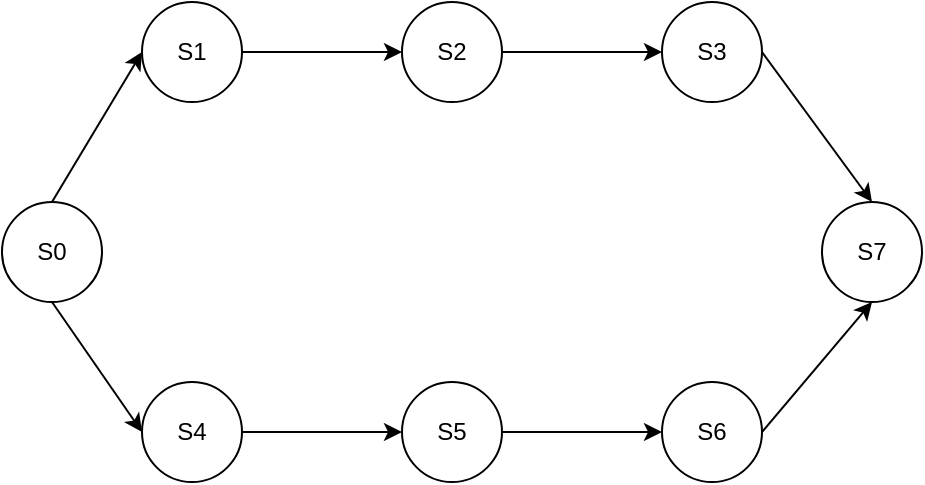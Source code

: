 <mxfile version="18.1.3" type="github">
  <diagram id="kMGO6WPoYXXGm9ZPo5Ty" name="Page-1">
    <mxGraphModel dx="710" dy="476" grid="1" gridSize="10" guides="1" tooltips="1" connect="1" arrows="1" fold="1" page="1" pageScale="1" pageWidth="1169" pageHeight="1654" math="0" shadow="0">
      <root>
        <mxCell id="0" />
        <mxCell id="1" parent="0" />
        <mxCell id="a9hxf8H1GxBE0yqZZdkx-2" value="S2" style="ellipse;whiteSpace=wrap;html=1;aspect=fixed;" vertex="1" parent="1">
          <mxGeometry x="280" y="90" width="50" height="50" as="geometry" />
        </mxCell>
        <mxCell id="a9hxf8H1GxBE0yqZZdkx-4" value="S1" style="ellipse;whiteSpace=wrap;html=1;aspect=fixed;" vertex="1" parent="1">
          <mxGeometry x="150" y="90" width="50" height="50" as="geometry" />
        </mxCell>
        <mxCell id="a9hxf8H1GxBE0yqZZdkx-5" value="S0" style="ellipse;whiteSpace=wrap;html=1;aspect=fixed;" vertex="1" parent="1">
          <mxGeometry x="80" y="190" width="50" height="50" as="geometry" />
        </mxCell>
        <mxCell id="a9hxf8H1GxBE0yqZZdkx-6" value="S3" style="ellipse;whiteSpace=wrap;html=1;aspect=fixed;" vertex="1" parent="1">
          <mxGeometry x="410" y="90" width="50" height="50" as="geometry" />
        </mxCell>
        <mxCell id="a9hxf8H1GxBE0yqZZdkx-7" value="S4" style="ellipse;whiteSpace=wrap;html=1;aspect=fixed;" vertex="1" parent="1">
          <mxGeometry x="150" y="280" width="50" height="50" as="geometry" />
        </mxCell>
        <mxCell id="a9hxf8H1GxBE0yqZZdkx-8" value="S5" style="ellipse;whiteSpace=wrap;html=1;aspect=fixed;" vertex="1" parent="1">
          <mxGeometry x="280" y="280" width="50" height="50" as="geometry" />
        </mxCell>
        <mxCell id="a9hxf8H1GxBE0yqZZdkx-9" value="S6" style="ellipse;whiteSpace=wrap;html=1;aspect=fixed;" vertex="1" parent="1">
          <mxGeometry x="410" y="280" width="50" height="50" as="geometry" />
        </mxCell>
        <mxCell id="a9hxf8H1GxBE0yqZZdkx-11" value="S7" style="ellipse;whiteSpace=wrap;html=1;aspect=fixed;" vertex="1" parent="1">
          <mxGeometry x="490" y="190" width="50" height="50" as="geometry" />
        </mxCell>
        <mxCell id="a9hxf8H1GxBE0yqZZdkx-13" value="" style="endArrow=classic;html=1;rounded=0;exitX=0.5;exitY=0;exitDx=0;exitDy=0;entryX=0;entryY=0.5;entryDx=0;entryDy=0;" edge="1" parent="1" source="a9hxf8H1GxBE0yqZZdkx-5" target="a9hxf8H1GxBE0yqZZdkx-4">
          <mxGeometry width="50" height="50" relative="1" as="geometry">
            <mxPoint x="90" y="190" as="sourcePoint" />
            <mxPoint x="140" y="140" as="targetPoint" />
          </mxGeometry>
        </mxCell>
        <mxCell id="a9hxf8H1GxBE0yqZZdkx-14" value="" style="endArrow=classic;html=1;rounded=0;exitX=0.5;exitY=1;exitDx=0;exitDy=0;entryX=0;entryY=0.5;entryDx=0;entryDy=0;" edge="1" parent="1" source="a9hxf8H1GxBE0yqZZdkx-5" target="a9hxf8H1GxBE0yqZZdkx-7">
          <mxGeometry width="50" height="50" relative="1" as="geometry">
            <mxPoint x="80" y="290" as="sourcePoint" />
            <mxPoint x="130" y="240" as="targetPoint" />
          </mxGeometry>
        </mxCell>
        <mxCell id="a9hxf8H1GxBE0yqZZdkx-15" value="" style="endArrow=classic;html=1;rounded=0;exitX=1;exitY=0.5;exitDx=0;exitDy=0;" edge="1" parent="1" source="a9hxf8H1GxBE0yqZZdkx-4" target="a9hxf8H1GxBE0yqZZdkx-2">
          <mxGeometry width="50" height="50" relative="1" as="geometry">
            <mxPoint x="220" y="200" as="sourcePoint" />
            <mxPoint x="270" y="150" as="targetPoint" />
          </mxGeometry>
        </mxCell>
        <mxCell id="a9hxf8H1GxBE0yqZZdkx-16" value="" style="endArrow=classic;html=1;rounded=0;exitX=1;exitY=0.5;exitDx=0;exitDy=0;entryX=0;entryY=0.5;entryDx=0;entryDy=0;" edge="1" parent="1" source="a9hxf8H1GxBE0yqZZdkx-7" target="a9hxf8H1GxBE0yqZZdkx-8">
          <mxGeometry width="50" height="50" relative="1" as="geometry">
            <mxPoint x="190" y="300" as="sourcePoint" />
            <mxPoint x="240" y="250" as="targetPoint" />
          </mxGeometry>
        </mxCell>
        <mxCell id="a9hxf8H1GxBE0yqZZdkx-17" value="" style="endArrow=classic;html=1;rounded=0;entryX=0;entryY=0.5;entryDx=0;entryDy=0;" edge="1" parent="1" target="a9hxf8H1GxBE0yqZZdkx-6">
          <mxGeometry width="50" height="50" relative="1" as="geometry">
            <mxPoint x="330" y="115" as="sourcePoint" />
            <mxPoint x="380" y="70" as="targetPoint" />
          </mxGeometry>
        </mxCell>
        <mxCell id="a9hxf8H1GxBE0yqZZdkx-18" value="" style="endArrow=classic;html=1;rounded=0;exitX=1;exitY=0.5;exitDx=0;exitDy=0;entryX=0;entryY=0.5;entryDx=0;entryDy=0;" edge="1" parent="1" source="a9hxf8H1GxBE0yqZZdkx-8" target="a9hxf8H1GxBE0yqZZdkx-9">
          <mxGeometry width="50" height="50" relative="1" as="geometry">
            <mxPoint x="330" y="450" as="sourcePoint" />
            <mxPoint x="380" y="400" as="targetPoint" />
          </mxGeometry>
        </mxCell>
        <mxCell id="a9hxf8H1GxBE0yqZZdkx-19" value="" style="endArrow=classic;html=1;rounded=0;exitX=1;exitY=0.5;exitDx=0;exitDy=0;entryX=0.5;entryY=1;entryDx=0;entryDy=0;" edge="1" parent="1" source="a9hxf8H1GxBE0yqZZdkx-9" target="a9hxf8H1GxBE0yqZZdkx-11">
          <mxGeometry width="50" height="50" relative="1" as="geometry">
            <mxPoint x="510" y="360" as="sourcePoint" />
            <mxPoint x="560" y="310" as="targetPoint" />
          </mxGeometry>
        </mxCell>
        <mxCell id="a9hxf8H1GxBE0yqZZdkx-20" value="" style="endArrow=classic;html=1;rounded=0;exitX=1;exitY=0.5;exitDx=0;exitDy=0;entryX=0.5;entryY=0;entryDx=0;entryDy=0;" edge="1" parent="1" source="a9hxf8H1GxBE0yqZZdkx-6" target="a9hxf8H1GxBE0yqZZdkx-11">
          <mxGeometry width="50" height="50" relative="1" as="geometry">
            <mxPoint x="490" y="130" as="sourcePoint" />
            <mxPoint x="540" y="80" as="targetPoint" />
          </mxGeometry>
        </mxCell>
      </root>
    </mxGraphModel>
  </diagram>
</mxfile>
